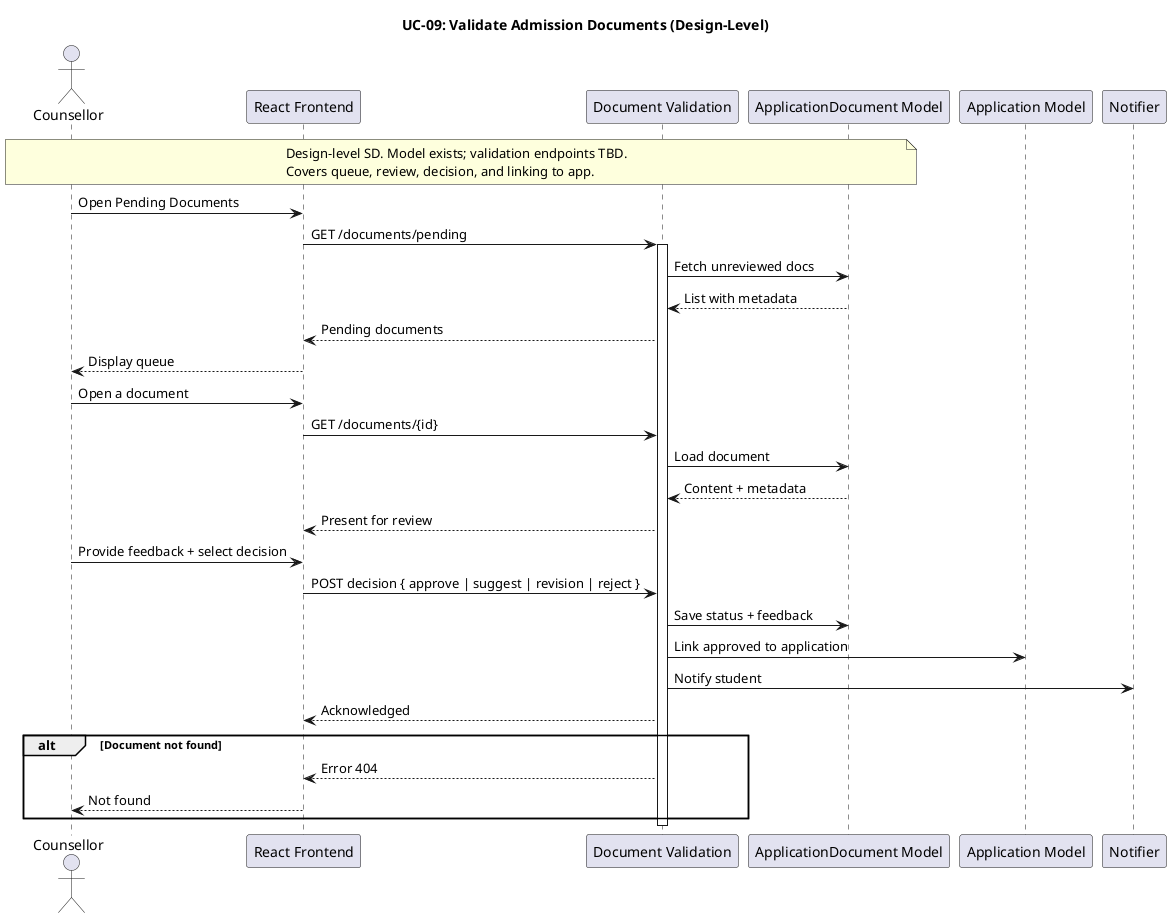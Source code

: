 @startuml
title UC-09: Validate Admission Documents (Design-Level)

actor Counsellor
participant Frontend as "React Frontend"
participant ValidationAPI as "Document Validation"
participant ApplicationDocument as "ApplicationDocument Model"
participant Application as "Application Model"
participant Notification as "Notifier"

note over Counsellor, ApplicationDocument
Design-level SD. Model exists; validation endpoints TBD.
Covers queue, review, decision, and linking to app.
end note

'======================
' Open validation queue
'======================
Counsellor -> Frontend : Open Pending Documents
Frontend -> ValidationAPI : GET /documents/pending
activate ValidationAPI
ValidationAPI -> ApplicationDocument : Fetch unreviewed docs
ApplicationDocument --> ValidationAPI : List with metadata
ValidationAPI --> Frontend : Pending documents
Frontend --> Counsellor : Display queue

'======================
' Review and decide
'======================
Counsellor -> Frontend : Open a document
Frontend -> ValidationAPI : GET /documents/{id}
ValidationAPI -> ApplicationDocument : Load document
ApplicationDocument --> ValidationAPI : Content + metadata
ValidationAPI --> Frontend : Present for review
Counsellor -> Frontend : Provide feedback + select decision
Frontend -> ValidationAPI : POST decision { approve | suggest | revision | reject }
ValidationAPI -> ApplicationDocument : Save status + feedback
ValidationAPI -> Application : Link approved to application
ValidationAPI -> Notification : Notify student
ValidationAPI --> Frontend : Acknowledged

alt Document not found
    ValidationAPI --> Frontend : Error 404
    Frontend --> Counsellor : Not found
end

deactivate ValidationAPI

@enduml



